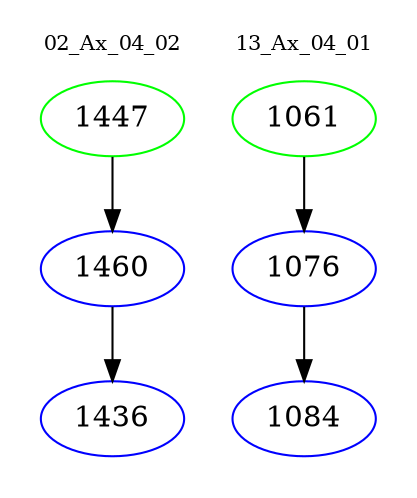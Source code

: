 digraph{
subgraph cluster_0 {
color = white
label = "02_Ax_04_02";
fontsize=10;
T0_1447 [label="1447", color="green"]
T0_1447 -> T0_1460 [color="black"]
T0_1460 [label="1460", color="blue"]
T0_1460 -> T0_1436 [color="black"]
T0_1436 [label="1436", color="blue"]
}
subgraph cluster_1 {
color = white
label = "13_Ax_04_01";
fontsize=10;
T1_1061 [label="1061", color="green"]
T1_1061 -> T1_1076 [color="black"]
T1_1076 [label="1076", color="blue"]
T1_1076 -> T1_1084 [color="black"]
T1_1084 [label="1084", color="blue"]
}
}
